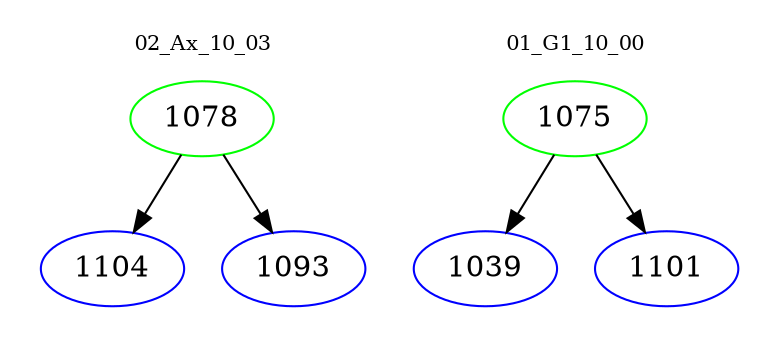 digraph{
subgraph cluster_0 {
color = white
label = "02_Ax_10_03";
fontsize=10;
T0_1078 [label="1078", color="green"]
T0_1078 -> T0_1104 [color="black"]
T0_1104 [label="1104", color="blue"]
T0_1078 -> T0_1093 [color="black"]
T0_1093 [label="1093", color="blue"]
}
subgraph cluster_1 {
color = white
label = "01_G1_10_00";
fontsize=10;
T1_1075 [label="1075", color="green"]
T1_1075 -> T1_1039 [color="black"]
T1_1039 [label="1039", color="blue"]
T1_1075 -> T1_1101 [color="black"]
T1_1101 [label="1101", color="blue"]
}
}
